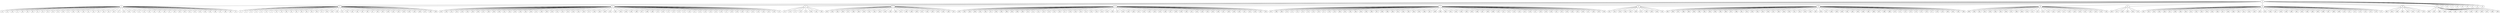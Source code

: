 
graph graphname {
    0 -- 1
0 -- 2
0 -- 3
0 -- 4
0 -- 5
0 -- 6
0 -- 7
0 -- 8
0 -- 9
0 -- 10
0 -- 11
0 -- 12
0 -- 13
0 -- 14
0 -- 15
0 -- 16
0 -- 17
0 -- 18
0 -- 19
0 -- 20
0 -- 21
0 -- 22
0 -- 23
1 -- 24
1 -- 25
1 -- 26
1 -- 27
1 -- 28
1 -- 29
1 -- 30
1 -- 31
1 -- 32
1 -- 33
1 -- 34
1 -- 35
1 -- 36
1 -- 37
1 -- 38
1 -- 39
1 -- 40
1 -- 41
1 -- 42
1 -- 43
1 -- 44
1 -- 45
1 -- 46
1 -- 47
1 -- 48
1 -- 49
1 -- 50
1 -- 51
1 -- 52
1 -- 53
1 -- 54
1 -- 55
1 -- 56
1 -- 57
1 -- 58
1 -- 59
1 -- 60
1 -- 61
1 -- 62
1 -- 63
1 -- 64
1 -- 65
1 -- 66
1 -- 67
1 -- 68
1 -- 69
1 -- 70
2 -- 71
2 -- 72
2 -- 73
2 -- 74
2 -- 75
2 -- 76
2 -- 77
2 -- 78
2 -- 79
2 -- 80
2 -- 81
2 -- 82
2 -- 83
2 -- 84
2 -- 85
2 -- 86
2 -- 87
2 -- 88
2 -- 89
2 -- 90
2 -- 91
2 -- 92
2 -- 93
2 -- 94
2 -- 95
2 -- 96
2 -- 97
2 -- 98
2 -- 99
2 -- 100
2 -- 101
2 -- 102
2 -- 103
2 -- 104
2 -- 105
2 -- 106
2 -- 107
2 -- 108
2 -- 109
3 -- 128
3 -- 130
3 -- 131
3 -- 132
3 -- 133
3 -- 134
3 -- 129
3 -- 136
3 -- 137
3 -- 138
3 -- 139
3 -- 140
3 -- 141
3 -- 142
3 -- 143
3 -- 144
3 -- 145
3 -- 146
3 -- 147
3 -- 148
3 -- 149
3 -- 150
3 -- 151
3 -- 152
3 -- 153
3 -- 154
3 -- 155
3 -- 156
3 -- 157
3 -- 158
3 -- 159
3 -- 160
3 -- 161
3 -- 162
3 -- 163
3 -- 164
3 -- 165
3 -- 166
3 -- 167
3 -- 168
3 -- 169
3 -- 170
3 -- 135
3 -- 172
3 -- 173
3 -- 174
3 -- 171
3 -- 110
3 -- 111
3 -- 112
3 -- 113
3 -- 114
3 -- 115
3 -- 116
3 -- 117
3 -- 118
3 -- 119
3 -- 120
3 -- 121
3 -- 122
3 -- 123
3 -- 124
3 -- 125
3 -- 126
3 -- 127
4 -- 175
4 -- 176
4 -- 177
4 -- 178
4 -- 179
4 -- 180
4 -- 181
4 -- 182
5 -- 183
5 -- 184
5 -- 185
5 -- 186
5 -- 187
5 -- 188
5 -- 189
5 -- 190
5 -- 191
5 -- 192
5 -- 193
5 -- 194
5 -- 195
5 -- 196
5 -- 197
5 -- 198
5 -- 199
5 -- 200
5 -- 201
5 -- 202
5 -- 203
5 -- 204
5 -- 205
5 -- 206
5 -- 207
6 -- 256
6 -- 258
6 -- 259
6 -- 260
6 -- 261
6 -- 262
6 -- 257
6 -- 264
6 -- 265
6 -- 266
6 -- 263
6 -- 208
6 -- 209
6 -- 210
6 -- 211
6 -- 212
6 -- 213
6 -- 214
6 -- 215
6 -- 216
6 -- 217
6 -- 218
6 -- 219
6 -- 220
6 -- 221
6 -- 222
6 -- 223
6 -- 224
6 -- 225
6 -- 226
6 -- 227
6 -- 228
6 -- 229
6 -- 230
6 -- 231
6 -- 232
6 -- 233
6 -- 234
6 -- 235
6 -- 236
6 -- 237
6 -- 238
6 -- 239
6 -- 240
6 -- 241
6 -- 242
6 -- 243
6 -- 244
6 -- 245
6 -- 246
6 -- 247
6 -- 248
6 -- 249
6 -- 250
6 -- 251
6 -- 252
6 -- 253
6 -- 254
6 -- 255
7 -- 267
7 -- 268
7 -- 269
7 -- 270
7 -- 271
7 -- 272
7 -- 273
7 -- 274
7 -- 275
7 -- 276
7 -- 277
7 -- 278
7 -- 279
7 -- 280
7 -- 281
7 -- 282
7 -- 283
7 -- 284
7 -- 285
7 -- 286
7 -- 287
7 -- 288
7 -- 289
7 -- 290
7 -- 291
7 -- 292
7 -- 293
7 -- 294
7 -- 295
7 -- 296
7 -- 297
7 -- 298
7 -- 299
7 -- 300
7 -- 301
7 -- 302
7 -- 303
7 -- 304
7 -- 305
7 -- 306
7 -- 307
7 -- 308
7 -- 309
7 -- 310
7 -- 311
7 -- 312
7 -- 313
7 -- 314
7 -- 315
7 -- 316
7 -- 317
7 -- 318
7 -- 319
7 -- 320
7 -- 321
7 -- 322
7 -- 323
7 -- 324
7 -- 325
7 -- 326
7 -- 327
7 -- 328
7 -- 329
7 -- 330
8 -- 331
8 -- 332
8 -- 333
8 -- 334
8 -- 335
8 -- 336
8 -- 337
8 -- 338
8 -- 339
8 -- 340
8 -- 341
9 -- 384
9 -- 386
9 -- 387
9 -- 388
9 -- 389
9 -- 390
9 -- 385
9 -- 392
9 -- 393
9 -- 394
9 -- 395
9 -- 396
9 -- 397
9 -- 398
9 -- 391
9 -- 342
9 -- 343
9 -- 344
9 -- 345
9 -- 346
9 -- 347
9 -- 348
9 -- 349
9 -- 350
9 -- 351
9 -- 352
9 -- 353
9 -- 354
9 -- 355
9 -- 356
9 -- 357
9 -- 358
9 -- 359
9 -- 360
9 -- 361
9 -- 362
9 -- 363
9 -- 364
9 -- 365
9 -- 366
9 -- 367
9 -- 368
9 -- 369
9 -- 370
9 -- 371
9 -- 372
9 -- 373
9 -- 374
9 -- 375
9 -- 376
9 -- 377
9 -- 378
9 -- 379
9 -- 380
9 -- 381
9 -- 382
9 -- 383
10 -- 399
10 -- 400
10 -- 401
10 -- 402
10 -- 403
10 -- 404
10 -- 405
10 -- 406
10 -- 407
10 -- 408
10 -- 409
10 -- 410
10 -- 411
10 -- 412
10 -- 413
10 -- 414
10 -- 415
10 -- 416
10 -- 417
10 -- 418
10 -- 419
10 -- 420
10 -- 421
10 -- 422
10 -- 423
10 -- 424
10 -- 425
11 -- 426
11 -- 427
11 -- 428
11 -- 429
11 -- 430
11 -- 431
12 -- 432
12 -- 433
12 -- 434
12 -- 435
12 -- 436
12 -- 437
12 -- 438
12 -- 439
12 -- 440
12 -- 441
12 -- 442
12 -- 443
12 -- 444
12 -- 445
12 -- 446
12 -- 447
12 -- 448
12 -- 449
12 -- 450
12 -- 451
12 -- 452
12 -- 453
12 -- 454
12 -- 455
12 -- 456
12 -- 457
12 -- 458
12 -- 459
12 -- 460
12 -- 461
12 -- 462
12 -- 463
12 -- 464
12 -- 465
12 -- 466
12 -- 467
12 -- 468
12 -- 469
12 -- 470
12 -- 471
12 -- 472
12 -- 473
12 -- 474
12 -- 475
12 -- 476
12 -- 477
13 -- 480
13 -- 482
13 -- 483
13 -- 484
13 -- 485
13 -- 481
13 -- 478
13 -- 479
14 -- 486
14 -- 487
14 -- 488
14 -- 489
14 -- 490
14 -- 491
14 -- 492
14 -- 493
14 -- 494
14 -- 495
14 -- 496
14 -- 497
14 -- 498
14 -- 499

}
